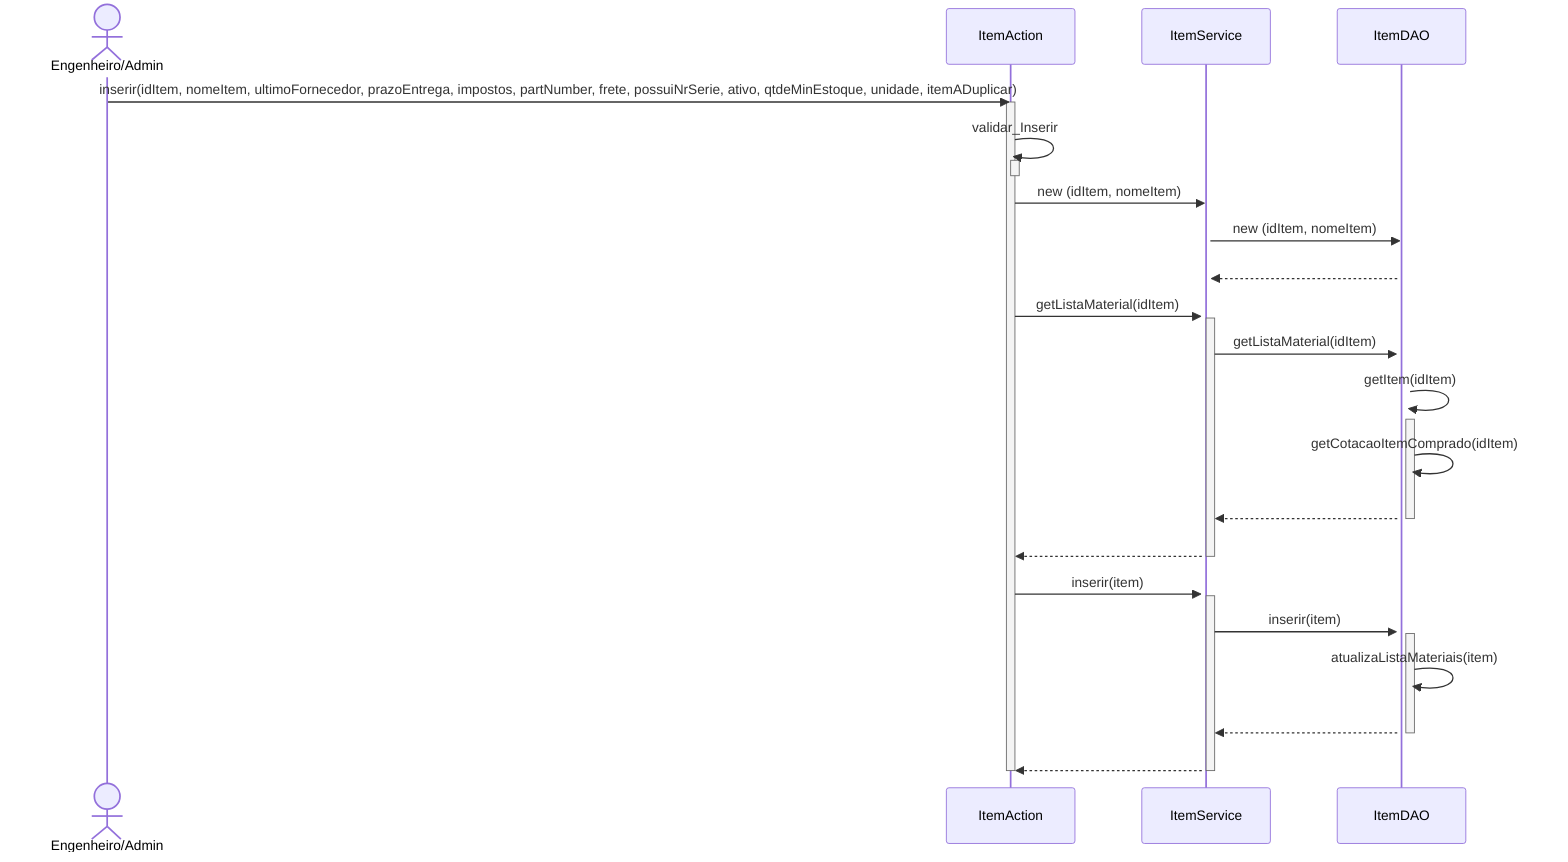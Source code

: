 sequenceDiagram
actor EA as Engenheiro/Admin
EA ->> ItemAction : inserir(idItem, nomeItem, ultimoFornecedor, prazoEntrega, impostos, partNumber, frete, possuiNrSerie, ativo, qtdeMinEstoque, unidade, itemADuplicar)
activate ItemAction
ItemAction ->> ItemAction : validar_Inserir
activate ItemAction
deactivate ItemAction
ItemAction ->> ItemService : new (idItem, nomeItem)
activate ItemService
ItemService ->> ItemDAO : new (idItem, nomeItem)
activate ItemDAO
ItemDAO -->> ItemService : #32; 
ItemAction ->> ItemService : getListaMaterial(idItem)
activate ItemService
ItemService ->> ItemDAO : getListaMaterial(idItem)
activate ItemDAO
ItemDAO ->> ItemDAO : getItem(idItem)
activate ItemDAO
ItemDAO ->> ItemDAO : getCotacaoItemComprado(idItem)
ItemDAO -->> ItemService : #32; 
deactivate ItemDAO
ItemService -->> ItemAction : #32; 
deactivate ItemService
ItemAction ->> ItemService : inserir(item)
activate ItemService
ItemService ->> ItemDAO : inserir(item)
activate ItemDAO
ItemDAO ->> ItemDAO : atualizaListaMateriais(item)
ItemDAO -->> ItemService : #32; 
deactivate ItemDAO
ItemService -->> ItemAction : #32; 
deactivate ItemService
deactivate ItemAction